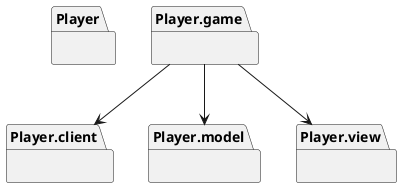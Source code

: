 @startuml packages
set namespaceSeparator none
package "Player" as Player {
}
package "Player.client" as Player.client {
}
package "Player.game" as Player.game {
}
package "Player.model" as Player.model {
}
package "Player.view" as Player.view {
}
Player.game --> Player.client
Player.game --> Player.model
Player.game --> Player.view
@enduml
